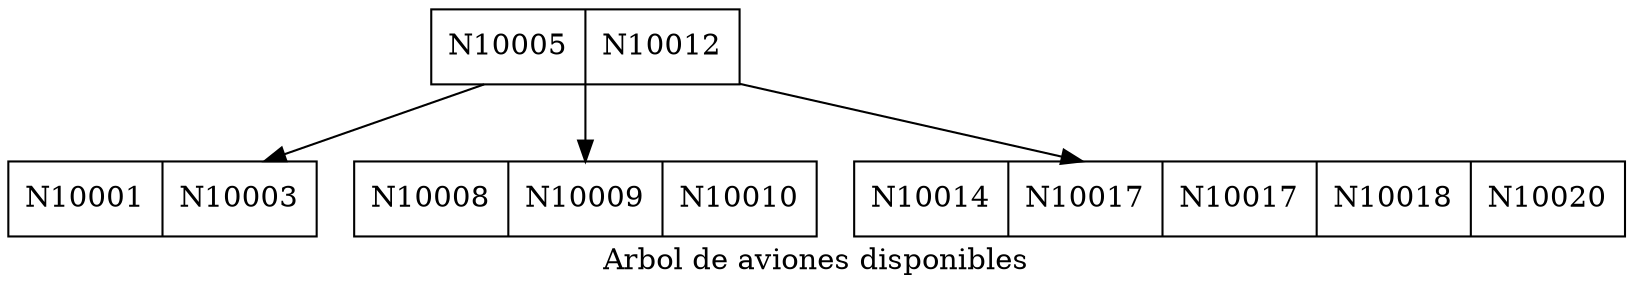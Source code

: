 digraph G {
  label="Arbol de aviones disponibles";
  node [shape=record];
    node0 [label="N10005|N10012"];
    node0 -> node1;
    node1 [label="N10001|N10003"];
    node0 -> node2;
    node2 [label="N10008|N10009|N10010"];
    node0 -> node3;
    node3 [label="N10014|N10017|N10017|N10018|N10020"];
}
